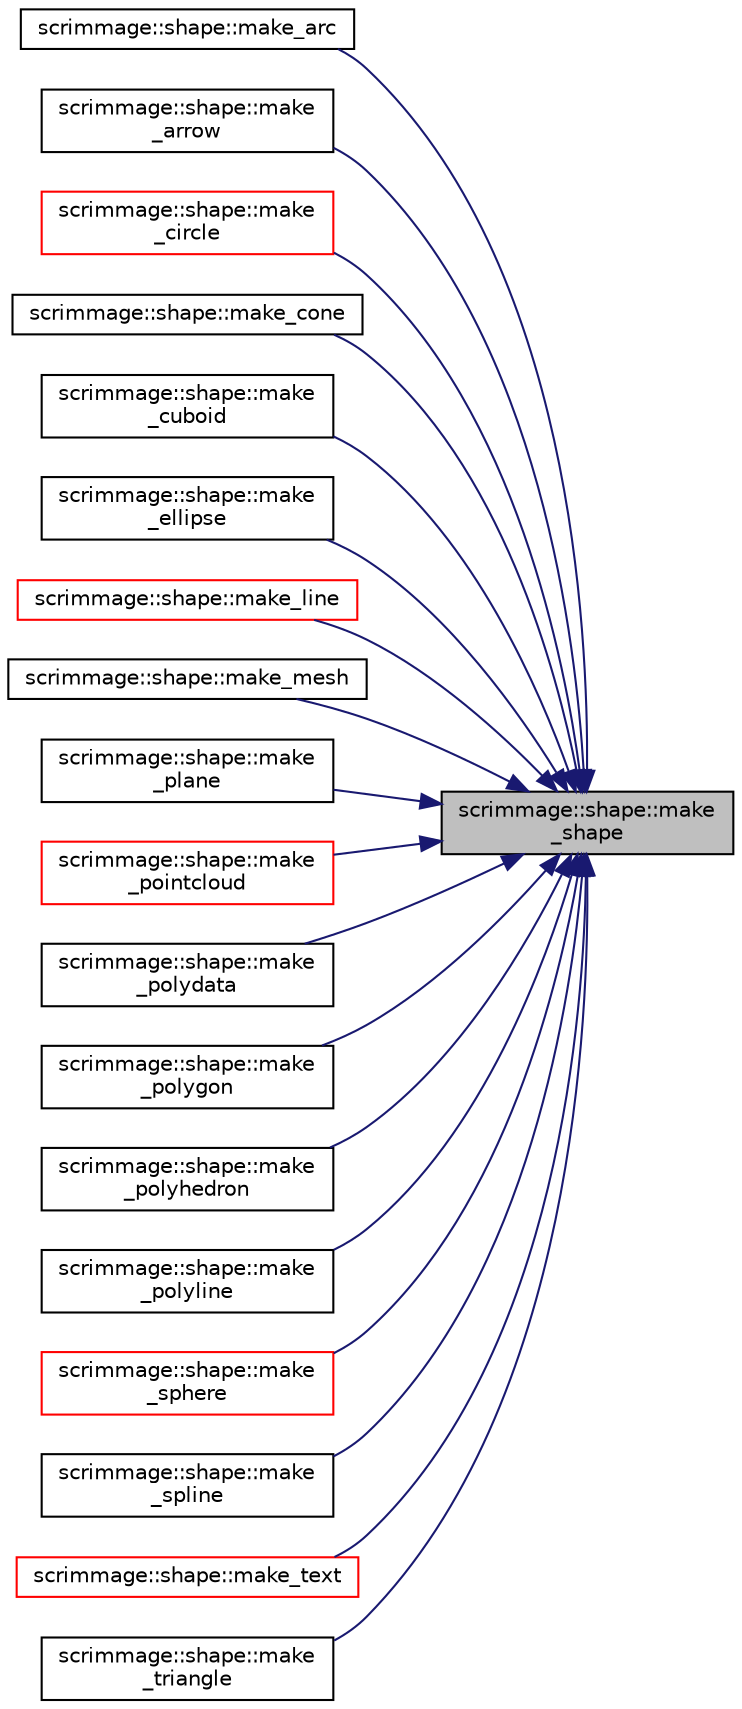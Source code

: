 digraph "scrimmage::shape::make_shape"
{
 // LATEX_PDF_SIZE
  edge [fontname="Helvetica",fontsize="10",labelfontname="Helvetica",labelfontsize="10"];
  node [fontname="Helvetica",fontsize="10",shape=record];
  rankdir="RL";
  Node1 [label="scrimmage::shape::make\l_shape",height=0.2,width=0.4,color="black", fillcolor="grey75", style="filled", fontcolor="black",tooltip=" "];
  Node1 -> Node2 [dir="back",color="midnightblue",fontsize="10",style="solid",fontname="Helvetica"];
  Node2 [label="scrimmage::shape::make_arc",height=0.2,width=0.4,color="black", fillcolor="white", style="filled",URL="$namespacescrimmage_1_1shape.html#aa1e07ca4b08ca9974361c112f36c9df9",tooltip=" "];
  Node1 -> Node3 [dir="back",color="midnightblue",fontsize="10",style="solid",fontname="Helvetica"];
  Node3 [label="scrimmage::shape::make\l_arrow",height=0.2,width=0.4,color="black", fillcolor="white", style="filled",URL="$namespacescrimmage_1_1shape.html#ab17b6e3a3527968017d2811a51919322",tooltip=" "];
  Node1 -> Node4 [dir="back",color="midnightblue",fontsize="10",style="solid",fontname="Helvetica"];
  Node4 [label="scrimmage::shape::make\l_circle",height=0.2,width=0.4,color="red", fillcolor="white", style="filled",URL="$namespacescrimmage_1_1shape.html#a9b52864ead2155cfca7d16fa54b85338",tooltip=" "];
  Node1 -> Node6 [dir="back",color="midnightblue",fontsize="10",style="solid",fontname="Helvetica"];
  Node6 [label="scrimmage::shape::make_cone",height=0.2,width=0.4,color="black", fillcolor="white", style="filled",URL="$namespacescrimmage_1_1shape.html#ae1a6f33cd0fdbb71bca2a199151df04c",tooltip=" "];
  Node1 -> Node7 [dir="back",color="midnightblue",fontsize="10",style="solid",fontname="Helvetica"];
  Node7 [label="scrimmage::shape::make\l_cuboid",height=0.2,width=0.4,color="black", fillcolor="white", style="filled",URL="$namespacescrimmage_1_1shape.html#abef395eca300e16366a48956010ddd84",tooltip=" "];
  Node1 -> Node8 [dir="back",color="midnightblue",fontsize="10",style="solid",fontname="Helvetica"];
  Node8 [label="scrimmage::shape::make\l_ellipse",height=0.2,width=0.4,color="black", fillcolor="white", style="filled",URL="$namespacescrimmage_1_1shape.html#ab84ccb97525c2ea4d989997baacdc104",tooltip=" "];
  Node1 -> Node9 [dir="back",color="midnightblue",fontsize="10",style="solid",fontname="Helvetica"];
  Node9 [label="scrimmage::shape::make_line",height=0.2,width=0.4,color="red", fillcolor="white", style="filled",URL="$namespacescrimmage_1_1shape.html#a43bfaee741e0d9c0425e9558cfe251ad",tooltip=" "];
  Node1 -> Node10 [dir="back",color="midnightblue",fontsize="10",style="solid",fontname="Helvetica"];
  Node10 [label="scrimmage::shape::make_mesh",height=0.2,width=0.4,color="black", fillcolor="white", style="filled",URL="$namespacescrimmage_1_1shape.html#ab5b68269db6237c1c78987652acac4f3",tooltip=" "];
  Node1 -> Node11 [dir="back",color="midnightblue",fontsize="10",style="solid",fontname="Helvetica"];
  Node11 [label="scrimmage::shape::make\l_plane",height=0.2,width=0.4,color="black", fillcolor="white", style="filled",URL="$namespacescrimmage_1_1shape.html#a6ce641b91894033940823db0a59ef62d",tooltip=" "];
  Node1 -> Node12 [dir="back",color="midnightblue",fontsize="10",style="solid",fontname="Helvetica"];
  Node12 [label="scrimmage::shape::make\l_pointcloud",height=0.2,width=0.4,color="red", fillcolor="white", style="filled",URL="$namespacescrimmage_1_1shape.html#ac312ffaf0e67dcbe7b5af362e8a3a089",tooltip=" "];
  Node1 -> Node14 [dir="back",color="midnightblue",fontsize="10",style="solid",fontname="Helvetica"];
  Node14 [label="scrimmage::shape::make\l_polydata",height=0.2,width=0.4,color="black", fillcolor="white", style="filled",URL="$namespacescrimmage_1_1shape.html#ab52c51872a0922e0583514e6feb0b171",tooltip=" "];
  Node1 -> Node15 [dir="back",color="midnightblue",fontsize="10",style="solid",fontname="Helvetica"];
  Node15 [label="scrimmage::shape::make\l_polygon",height=0.2,width=0.4,color="black", fillcolor="white", style="filled",URL="$namespacescrimmage_1_1shape.html#add695ed4056e8de10f361e262700b714",tooltip=" "];
  Node1 -> Node16 [dir="back",color="midnightblue",fontsize="10",style="solid",fontname="Helvetica"];
  Node16 [label="scrimmage::shape::make\l_polyhedron",height=0.2,width=0.4,color="black", fillcolor="white", style="filled",URL="$namespacescrimmage_1_1shape.html#ac77f096028916001e4a851b3adfce448",tooltip=" "];
  Node1 -> Node17 [dir="back",color="midnightblue",fontsize="10",style="solid",fontname="Helvetica"];
  Node17 [label="scrimmage::shape::make\l_polyline",height=0.2,width=0.4,color="black", fillcolor="white", style="filled",URL="$namespacescrimmage_1_1shape.html#a8eced38442ab10f7bd59fa7ecaad4fe1",tooltip=" "];
  Node1 -> Node18 [dir="back",color="midnightblue",fontsize="10",style="solid",fontname="Helvetica"];
  Node18 [label="scrimmage::shape::make\l_sphere",height=0.2,width=0.4,color="red", fillcolor="white", style="filled",URL="$namespacescrimmage_1_1shape.html#a972d50a168325053f1e778fd5221c12c",tooltip=" "];
  Node1 -> Node21 [dir="back",color="midnightblue",fontsize="10",style="solid",fontname="Helvetica"];
  Node21 [label="scrimmage::shape::make\l_spline",height=0.2,width=0.4,color="black", fillcolor="white", style="filled",URL="$namespacescrimmage_1_1shape.html#a9a1205eb62b29f0072b891469ffc8d75",tooltip=" "];
  Node1 -> Node22 [dir="back",color="midnightblue",fontsize="10",style="solid",fontname="Helvetica"];
  Node22 [label="scrimmage::shape::make_text",height=0.2,width=0.4,color="red", fillcolor="white", style="filled",URL="$namespacescrimmage_1_1shape.html#ae2d098704a545fcdc604474e56929ef0",tooltip=" "];
  Node1 -> Node24 [dir="back",color="midnightblue",fontsize="10",style="solid",fontname="Helvetica"];
  Node24 [label="scrimmage::shape::make\l_triangle",height=0.2,width=0.4,color="black", fillcolor="white", style="filled",URL="$namespacescrimmage_1_1shape.html#ad7a9d4fb2bb0fa631c4405ae794ef775",tooltip=" "];
}
